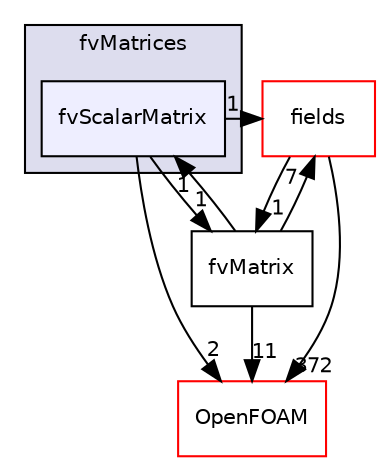 digraph "src/finiteVolume/fvMatrices/fvScalarMatrix" {
  bgcolor=transparent;
  compound=true
  node [ fontsize="10", fontname="Helvetica"];
  edge [ labelfontsize="10", labelfontname="Helvetica"];
  subgraph clusterdir_5d57e3901430bcc99a7ddac11a899224 {
    graph [ bgcolor="#ddddee", pencolor="black", label="fvMatrices" fontname="Helvetica", fontsize="10", URL="dir_5d57e3901430bcc99a7ddac11a899224.html"]
  dir_5528bcc0c6e6e57a0e06f5fc4a857677 [shape=box, label="fvScalarMatrix", style="filled", fillcolor="#eeeeff", pencolor="black", URL="dir_5528bcc0c6e6e57a0e06f5fc4a857677.html"];
  }
  dir_25ab4a83a983f7bb7a38b7f63bb141b7 [shape=box label="fields" color="red" URL="dir_25ab4a83a983f7bb7a38b7f63bb141b7.html"];
  dir_5629422dceaeda8814a0a70fdd7e3220 [shape=box label="fvMatrix" URL="dir_5629422dceaeda8814a0a70fdd7e3220.html"];
  dir_c5473ff19b20e6ec4dfe5c310b3778a8 [shape=box label="OpenFOAM" color="red" URL="dir_c5473ff19b20e6ec4dfe5c310b3778a8.html"];
  dir_25ab4a83a983f7bb7a38b7f63bb141b7->dir_5629422dceaeda8814a0a70fdd7e3220 [headlabel="1", labeldistance=1.5 headhref="dir_000890_001095.html"];
  dir_25ab4a83a983f7bb7a38b7f63bb141b7->dir_c5473ff19b20e6ec4dfe5c310b3778a8 [headlabel="372", labeldistance=1.5 headhref="dir_000890_002151.html"];
  dir_5528bcc0c6e6e57a0e06f5fc4a857677->dir_25ab4a83a983f7bb7a38b7f63bb141b7 [headlabel="1", labeldistance=1.5 headhref="dir_001096_000890.html"];
  dir_5528bcc0c6e6e57a0e06f5fc4a857677->dir_5629422dceaeda8814a0a70fdd7e3220 [headlabel="1", labeldistance=1.5 headhref="dir_001096_001095.html"];
  dir_5528bcc0c6e6e57a0e06f5fc4a857677->dir_c5473ff19b20e6ec4dfe5c310b3778a8 [headlabel="2", labeldistance=1.5 headhref="dir_001096_002151.html"];
  dir_5629422dceaeda8814a0a70fdd7e3220->dir_25ab4a83a983f7bb7a38b7f63bb141b7 [headlabel="7", labeldistance=1.5 headhref="dir_001095_000890.html"];
  dir_5629422dceaeda8814a0a70fdd7e3220->dir_5528bcc0c6e6e57a0e06f5fc4a857677 [headlabel="1", labeldistance=1.5 headhref="dir_001095_001096.html"];
  dir_5629422dceaeda8814a0a70fdd7e3220->dir_c5473ff19b20e6ec4dfe5c310b3778a8 [headlabel="11", labeldistance=1.5 headhref="dir_001095_002151.html"];
}
